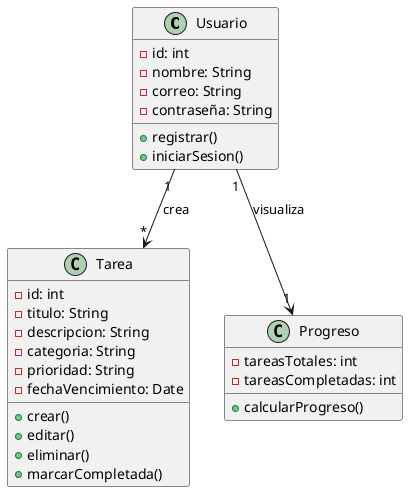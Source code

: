 
@startuml DiagramaClases
class Usuario {
  -id: int
  -nombre: String
  -correo: String
  -contraseña: String
  +registrar()
  +iniciarSesion()
}

class Tarea {
  -id: int
  -titulo: String
  -descripcion: String
  -categoria: String
  -prioridad: String
  -fechaVencimiento: Date
  +crear()
  +editar()
  +eliminar()
  +marcarCompletada()
}

class Progreso {
  -tareasTotales: int
  -tareasCompletadas: int
  +calcularProgreso()
}

Usuario "1" --> "*" Tarea : "crea"
Usuario "1" --> "1" Progreso : "visualiza"
@enduml
